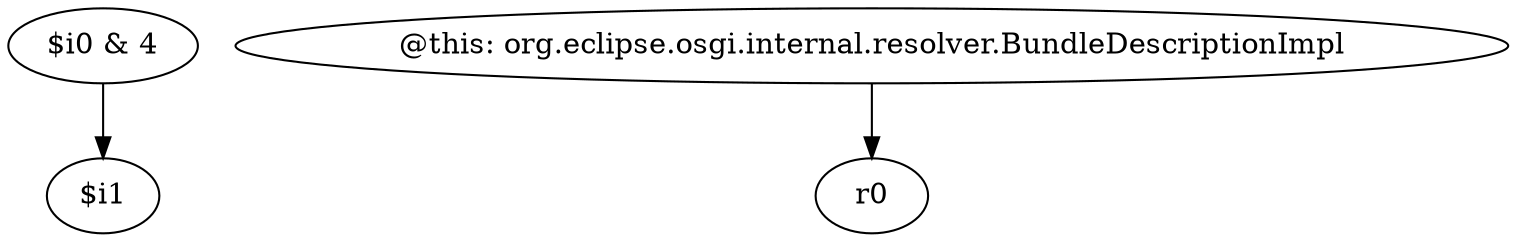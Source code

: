 digraph g {
0[label="$i0 & 4"]
1[label="$i1"]
0->1[label=""]
2[label="@this: org.eclipse.osgi.internal.resolver.BundleDescriptionImpl"]
3[label="r0"]
2->3[label=""]
}